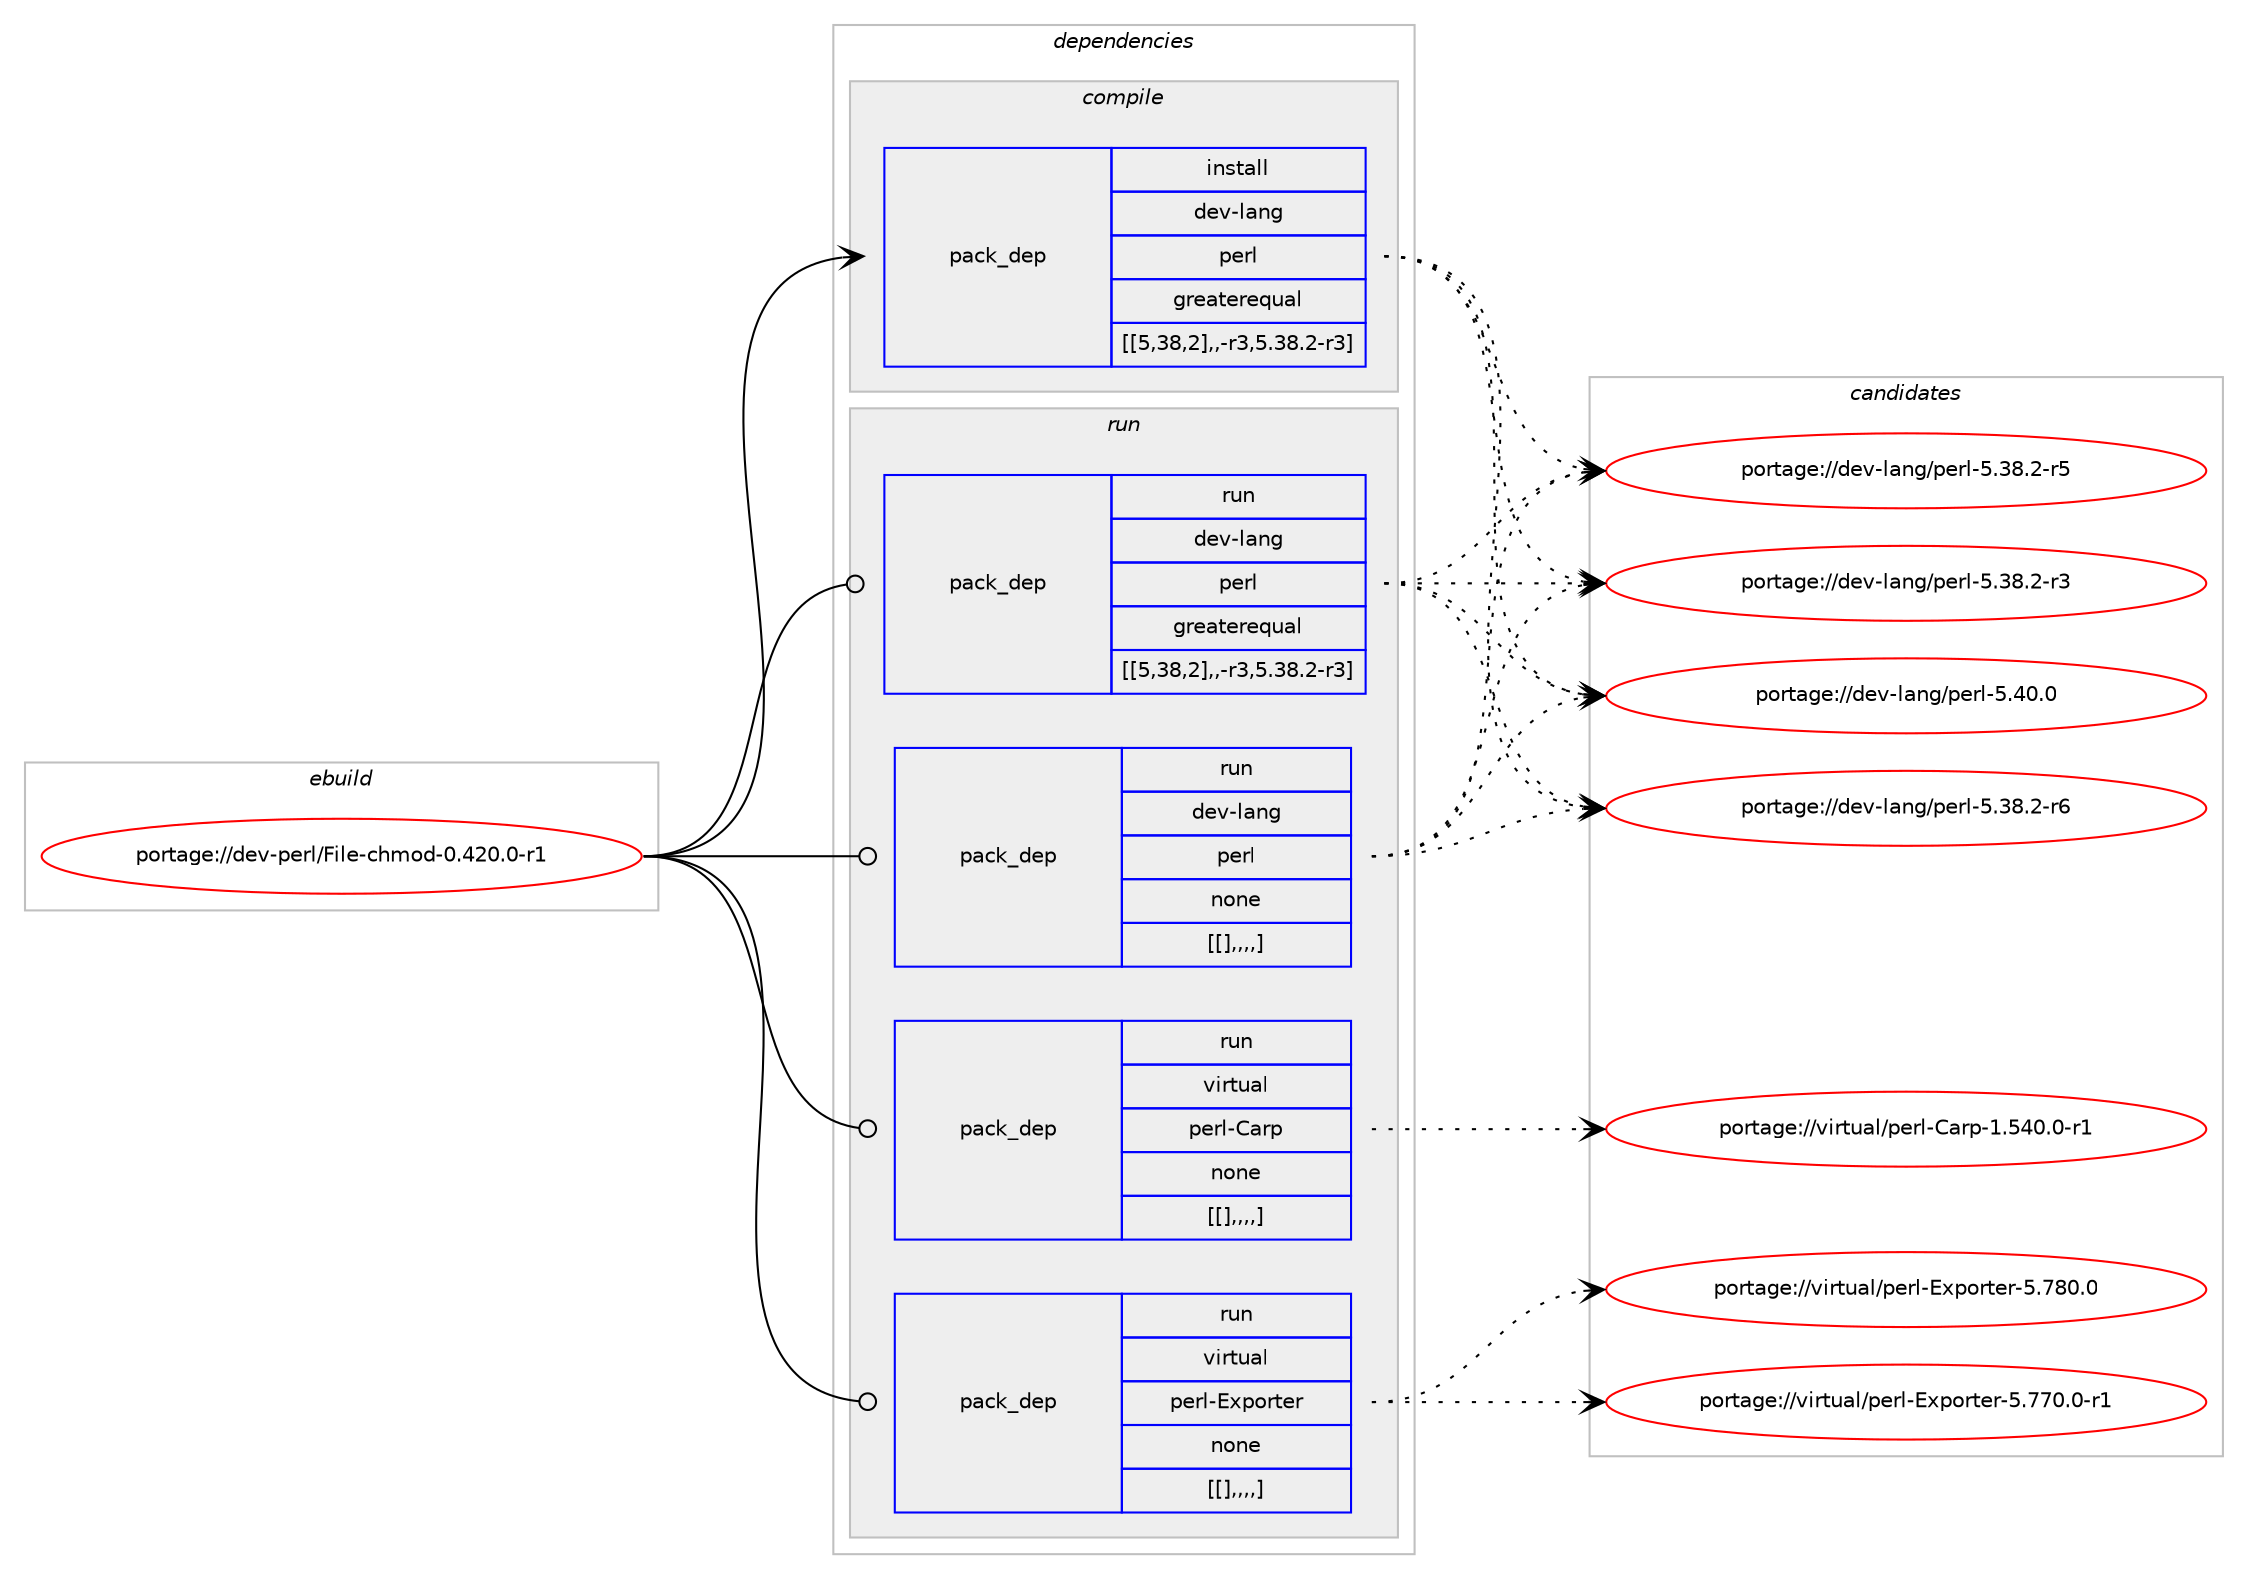 digraph prolog {

# *************
# Graph options
# *************

newrank=true;
concentrate=true;
compound=true;
graph [rankdir=LR,fontname=Helvetica,fontsize=10,ranksep=1.5];#, ranksep=2.5, nodesep=0.2];
edge  [arrowhead=vee];
node  [fontname=Helvetica,fontsize=10];

# **********
# The ebuild
# **********

subgraph cluster_leftcol {
color=gray;
label=<<i>ebuild</i>>;
id [label="portage://dev-perl/File-chmod-0.420.0-r1", color=red, width=4, href="../dev-perl/File-chmod-0.420.0-r1.svg"];
}

# ****************
# The dependencies
# ****************

subgraph cluster_midcol {
color=gray;
label=<<i>dependencies</i>>;
subgraph cluster_compile {
fillcolor="#eeeeee";
style=filled;
label=<<i>compile</i>>;
subgraph pack99888 {
dependency131951 [label=<<TABLE BORDER="0" CELLBORDER="1" CELLSPACING="0" CELLPADDING="4" WIDTH="220"><TR><TD ROWSPAN="6" CELLPADDING="30">pack_dep</TD></TR><TR><TD WIDTH="110">install</TD></TR><TR><TD>dev-lang</TD></TR><TR><TD>perl</TD></TR><TR><TD>greaterequal</TD></TR><TR><TD>[[5,38,2],,-r3,5.38.2-r3]</TD></TR></TABLE>>, shape=none, color=blue];
}
id:e -> dependency131951:w [weight=20,style="solid",arrowhead="vee"];
}
subgraph cluster_compileandrun {
fillcolor="#eeeeee";
style=filled;
label=<<i>compile and run</i>>;
}
subgraph cluster_run {
fillcolor="#eeeeee";
style=filled;
label=<<i>run</i>>;
subgraph pack99889 {
dependency131952 [label=<<TABLE BORDER="0" CELLBORDER="1" CELLSPACING="0" CELLPADDING="4" WIDTH="220"><TR><TD ROWSPAN="6" CELLPADDING="30">pack_dep</TD></TR><TR><TD WIDTH="110">run</TD></TR><TR><TD>dev-lang</TD></TR><TR><TD>perl</TD></TR><TR><TD>greaterequal</TD></TR><TR><TD>[[5,38,2],,-r3,5.38.2-r3]</TD></TR></TABLE>>, shape=none, color=blue];
}
id:e -> dependency131952:w [weight=20,style="solid",arrowhead="odot"];
subgraph pack99890 {
dependency131953 [label=<<TABLE BORDER="0" CELLBORDER="1" CELLSPACING="0" CELLPADDING="4" WIDTH="220"><TR><TD ROWSPAN="6" CELLPADDING="30">pack_dep</TD></TR><TR><TD WIDTH="110">run</TD></TR><TR><TD>dev-lang</TD></TR><TR><TD>perl</TD></TR><TR><TD>none</TD></TR><TR><TD>[[],,,,]</TD></TR></TABLE>>, shape=none, color=blue];
}
id:e -> dependency131953:w [weight=20,style="solid",arrowhead="odot"];
subgraph pack99891 {
dependency131954 [label=<<TABLE BORDER="0" CELLBORDER="1" CELLSPACING="0" CELLPADDING="4" WIDTH="220"><TR><TD ROWSPAN="6" CELLPADDING="30">pack_dep</TD></TR><TR><TD WIDTH="110">run</TD></TR><TR><TD>virtual</TD></TR><TR><TD>perl-Carp</TD></TR><TR><TD>none</TD></TR><TR><TD>[[],,,,]</TD></TR></TABLE>>, shape=none, color=blue];
}
id:e -> dependency131954:w [weight=20,style="solid",arrowhead="odot"];
subgraph pack99892 {
dependency131955 [label=<<TABLE BORDER="0" CELLBORDER="1" CELLSPACING="0" CELLPADDING="4" WIDTH="220"><TR><TD ROWSPAN="6" CELLPADDING="30">pack_dep</TD></TR><TR><TD WIDTH="110">run</TD></TR><TR><TD>virtual</TD></TR><TR><TD>perl-Exporter</TD></TR><TR><TD>none</TD></TR><TR><TD>[[],,,,]</TD></TR></TABLE>>, shape=none, color=blue];
}
id:e -> dependency131955:w [weight=20,style="solid",arrowhead="odot"];
}
}

# **************
# The candidates
# **************

subgraph cluster_choices {
rank=same;
color=gray;
label=<<i>candidates</i>>;

subgraph choice99888 {
color=black;
nodesep=1;
choice10010111845108971101034711210111410845534652484648 [label="portage://dev-lang/perl-5.40.0", color=red, width=4,href="../dev-lang/perl-5.40.0.svg"];
choice100101118451089711010347112101114108455346515646504511454 [label="portage://dev-lang/perl-5.38.2-r6", color=red, width=4,href="../dev-lang/perl-5.38.2-r6.svg"];
choice100101118451089711010347112101114108455346515646504511453 [label="portage://dev-lang/perl-5.38.2-r5", color=red, width=4,href="../dev-lang/perl-5.38.2-r5.svg"];
choice100101118451089711010347112101114108455346515646504511451 [label="portage://dev-lang/perl-5.38.2-r3", color=red, width=4,href="../dev-lang/perl-5.38.2-r3.svg"];
dependency131951:e -> choice10010111845108971101034711210111410845534652484648:w [style=dotted,weight="100"];
dependency131951:e -> choice100101118451089711010347112101114108455346515646504511454:w [style=dotted,weight="100"];
dependency131951:e -> choice100101118451089711010347112101114108455346515646504511453:w [style=dotted,weight="100"];
dependency131951:e -> choice100101118451089711010347112101114108455346515646504511451:w [style=dotted,weight="100"];
}
subgraph choice99889 {
color=black;
nodesep=1;
choice10010111845108971101034711210111410845534652484648 [label="portage://dev-lang/perl-5.40.0", color=red, width=4,href="../dev-lang/perl-5.40.0.svg"];
choice100101118451089711010347112101114108455346515646504511454 [label="portage://dev-lang/perl-5.38.2-r6", color=red, width=4,href="../dev-lang/perl-5.38.2-r6.svg"];
choice100101118451089711010347112101114108455346515646504511453 [label="portage://dev-lang/perl-5.38.2-r5", color=red, width=4,href="../dev-lang/perl-5.38.2-r5.svg"];
choice100101118451089711010347112101114108455346515646504511451 [label="portage://dev-lang/perl-5.38.2-r3", color=red, width=4,href="../dev-lang/perl-5.38.2-r3.svg"];
dependency131952:e -> choice10010111845108971101034711210111410845534652484648:w [style=dotted,weight="100"];
dependency131952:e -> choice100101118451089711010347112101114108455346515646504511454:w [style=dotted,weight="100"];
dependency131952:e -> choice100101118451089711010347112101114108455346515646504511453:w [style=dotted,weight="100"];
dependency131952:e -> choice100101118451089711010347112101114108455346515646504511451:w [style=dotted,weight="100"];
}
subgraph choice99890 {
color=black;
nodesep=1;
choice10010111845108971101034711210111410845534652484648 [label="portage://dev-lang/perl-5.40.0", color=red, width=4,href="../dev-lang/perl-5.40.0.svg"];
choice100101118451089711010347112101114108455346515646504511454 [label="portage://dev-lang/perl-5.38.2-r6", color=red, width=4,href="../dev-lang/perl-5.38.2-r6.svg"];
choice100101118451089711010347112101114108455346515646504511453 [label="portage://dev-lang/perl-5.38.2-r5", color=red, width=4,href="../dev-lang/perl-5.38.2-r5.svg"];
choice100101118451089711010347112101114108455346515646504511451 [label="portage://dev-lang/perl-5.38.2-r3", color=red, width=4,href="../dev-lang/perl-5.38.2-r3.svg"];
dependency131953:e -> choice10010111845108971101034711210111410845534652484648:w [style=dotted,weight="100"];
dependency131953:e -> choice100101118451089711010347112101114108455346515646504511454:w [style=dotted,weight="100"];
dependency131953:e -> choice100101118451089711010347112101114108455346515646504511453:w [style=dotted,weight="100"];
dependency131953:e -> choice100101118451089711010347112101114108455346515646504511451:w [style=dotted,weight="100"];
}
subgraph choice99891 {
color=black;
nodesep=1;
choice118105114116117971084711210111410845679711411245494653524846484511449 [label="portage://virtual/perl-Carp-1.540.0-r1", color=red, width=4,href="../virtual/perl-Carp-1.540.0-r1.svg"];
dependency131954:e -> choice118105114116117971084711210111410845679711411245494653524846484511449:w [style=dotted,weight="100"];
}
subgraph choice99892 {
color=black;
nodesep=1;
choice118105114116117971084711210111410845691201121111141161011144553465556484648 [label="portage://virtual/perl-Exporter-5.780.0", color=red, width=4,href="../virtual/perl-Exporter-5.780.0.svg"];
choice1181051141161179710847112101114108456912011211111411610111445534655554846484511449 [label="portage://virtual/perl-Exporter-5.770.0-r1", color=red, width=4,href="../virtual/perl-Exporter-5.770.0-r1.svg"];
dependency131955:e -> choice118105114116117971084711210111410845691201121111141161011144553465556484648:w [style=dotted,weight="100"];
dependency131955:e -> choice1181051141161179710847112101114108456912011211111411610111445534655554846484511449:w [style=dotted,weight="100"];
}
}

}
